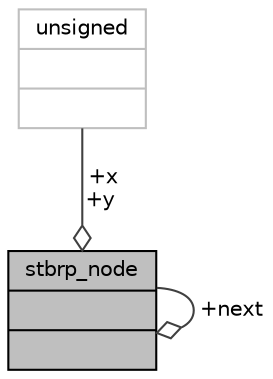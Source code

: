 digraph "stbrp_node"
{
 // INTERACTIVE_SVG=YES
  bgcolor="transparent";
  edge [fontname="Helvetica",fontsize="10",labelfontname="Helvetica",labelfontsize="10"];
  node [fontname="Helvetica",fontsize="10",shape=record];
  Node1 [label="{stbrp_node\n||}",height=0.2,width=0.4,color="black", fillcolor="grey75", style="filled", fontcolor="black"];
  Node1 -> Node1 [color="grey25",fontsize="10",style="solid",label=" +next" ,arrowhead="odiamond",fontname="Helvetica"];
  Node2 -> Node1 [color="grey25",fontsize="10",style="solid",label=" +x\n+y" ,arrowhead="odiamond",fontname="Helvetica"];
  Node2 [label="{unsigned\n||}",height=0.2,width=0.4,color="grey75"];
}
